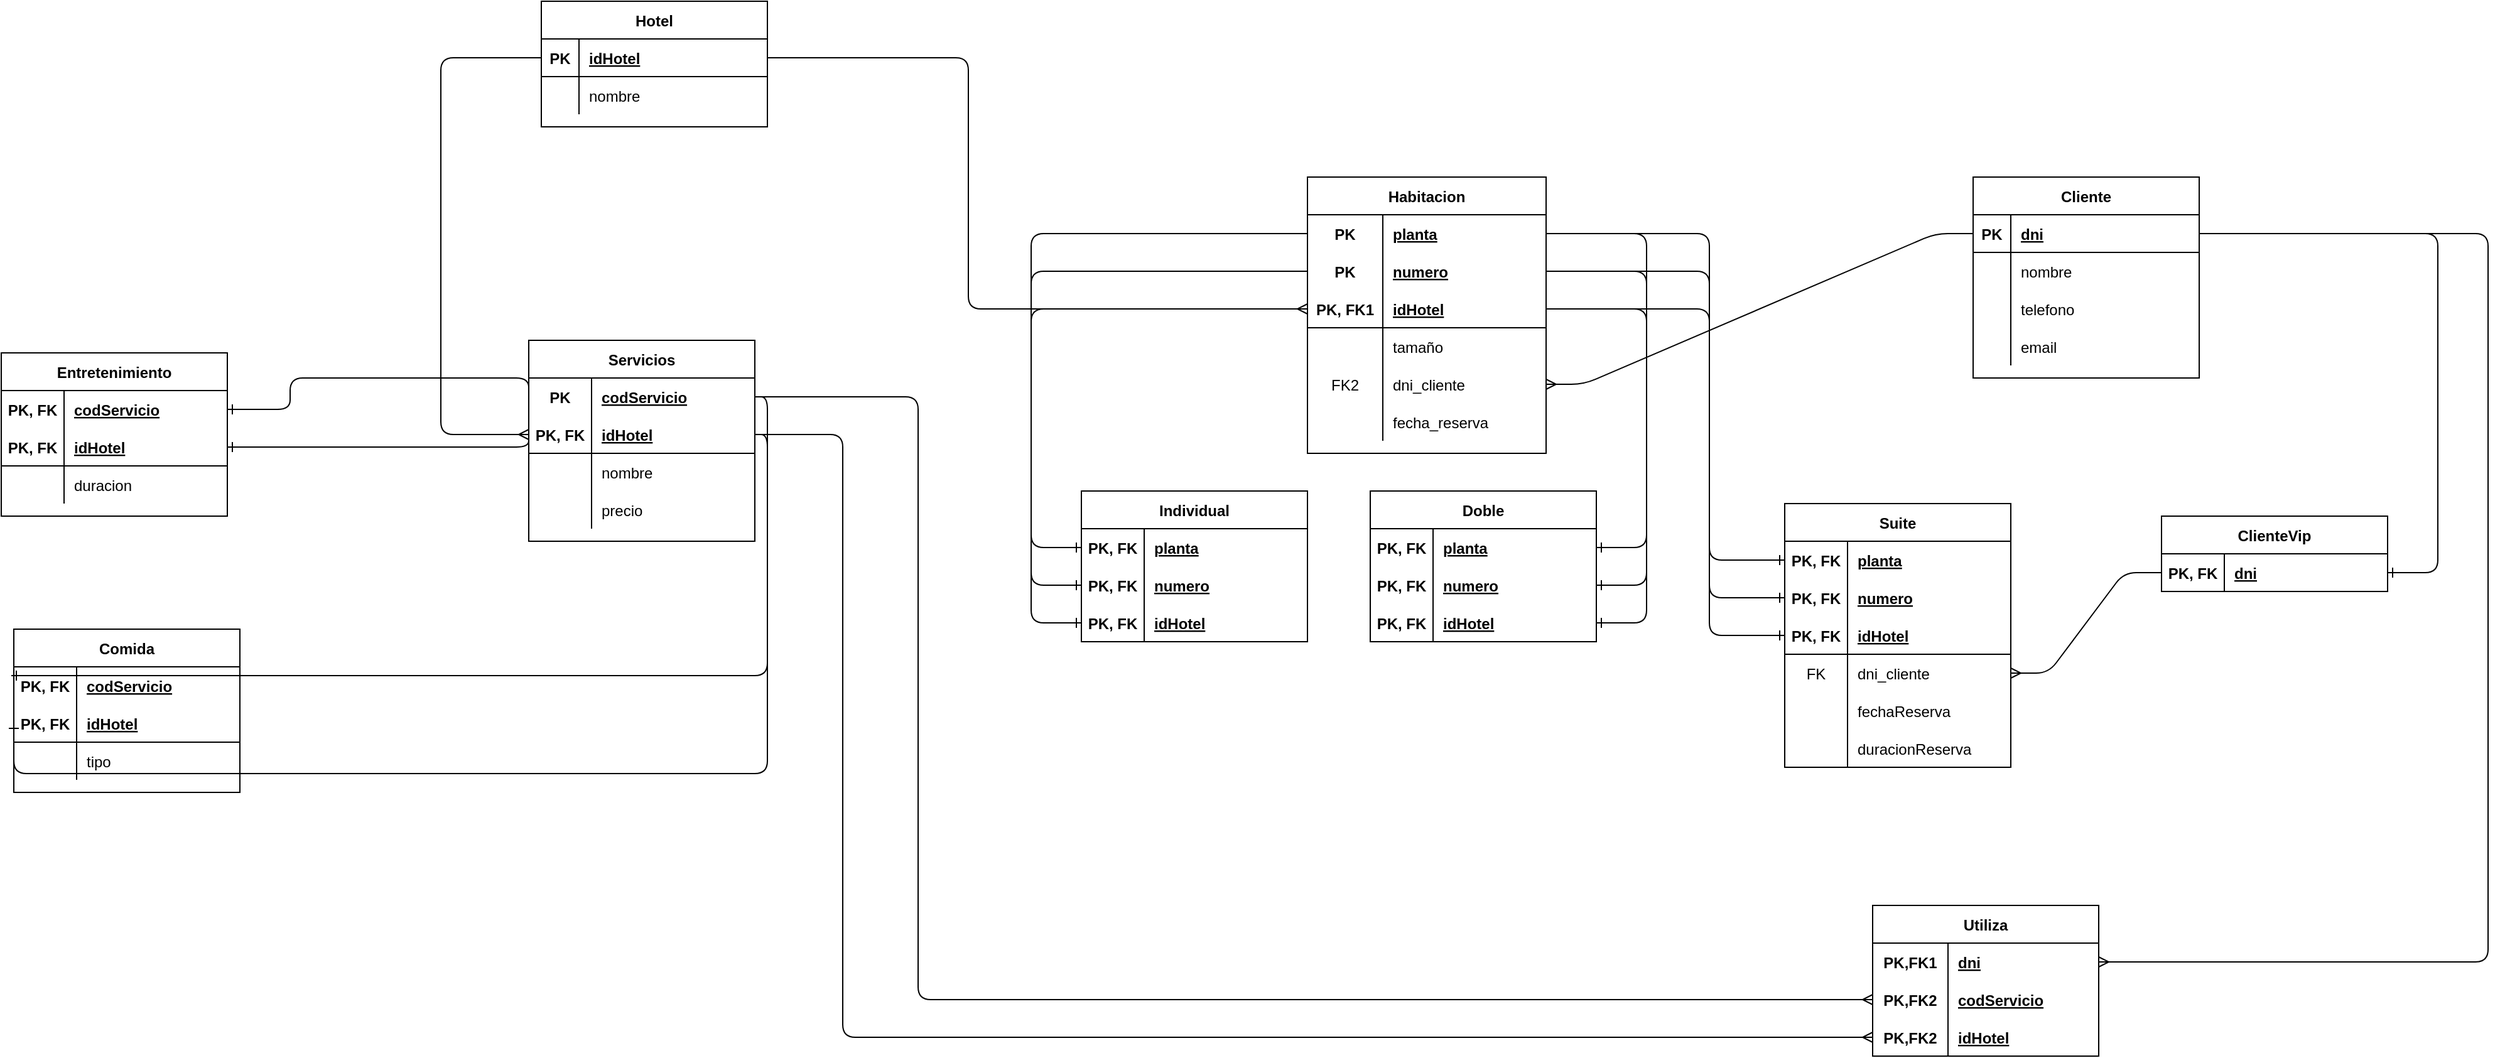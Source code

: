 <mxfile version="14.4.3" type="device"><diagram id="R2lEEEUBdFMjLlhIrx00" name="Page-1"><mxGraphModel dx="1852" dy="1681" grid="1" gridSize="10" guides="1" tooltips="1" connect="1" arrows="1" fold="1" page="1" pageScale="1" pageWidth="850" pageHeight="1100" math="0" shadow="0" extFonts="Permanent Marker^https://fonts.googleapis.com/css?family=Permanent+Marker"><root><mxCell id="0"/><mxCell id="1" parent="0"/><mxCell id="7DWVVRhwE4nhZ3zbgCTJ-1" value="Cliente" style="shape=table;startSize=30;container=1;collapsible=1;childLayout=tableLayout;fixedRows=1;rowLines=0;fontStyle=1;align=center;resizeLast=1;" vertex="1" parent="1"><mxGeometry x="810" y="100" width="180" height="160" as="geometry"/></mxCell><mxCell id="7DWVVRhwE4nhZ3zbgCTJ-2" value="" style="shape=partialRectangle;collapsible=0;dropTarget=0;pointerEvents=0;fillColor=none;top=0;left=0;bottom=1;right=0;points=[[0,0.5],[1,0.5]];portConstraint=eastwest;" vertex="1" parent="7DWVVRhwE4nhZ3zbgCTJ-1"><mxGeometry y="30" width="180" height="30" as="geometry"/></mxCell><mxCell id="7DWVVRhwE4nhZ3zbgCTJ-3" value="PK" style="shape=partialRectangle;connectable=0;fillColor=none;top=0;left=0;bottom=0;right=0;fontStyle=1;overflow=hidden;" vertex="1" parent="7DWVVRhwE4nhZ3zbgCTJ-2"><mxGeometry width="30" height="30" as="geometry"/></mxCell><mxCell id="7DWVVRhwE4nhZ3zbgCTJ-4" value="dni" style="shape=partialRectangle;connectable=0;fillColor=none;top=0;left=0;bottom=0;right=0;align=left;spacingLeft=6;fontStyle=5;overflow=hidden;" vertex="1" parent="7DWVVRhwE4nhZ3zbgCTJ-2"><mxGeometry x="30" width="150" height="30" as="geometry"/></mxCell><mxCell id="7DWVVRhwE4nhZ3zbgCTJ-5" value="" style="shape=partialRectangle;collapsible=0;dropTarget=0;pointerEvents=0;fillColor=none;top=0;left=0;bottom=0;right=0;points=[[0,0.5],[1,0.5]];portConstraint=eastwest;" vertex="1" parent="7DWVVRhwE4nhZ3zbgCTJ-1"><mxGeometry y="60" width="180" height="30" as="geometry"/></mxCell><mxCell id="7DWVVRhwE4nhZ3zbgCTJ-6" value="" style="shape=partialRectangle;connectable=0;fillColor=none;top=0;left=0;bottom=0;right=0;editable=1;overflow=hidden;" vertex="1" parent="7DWVVRhwE4nhZ3zbgCTJ-5"><mxGeometry width="30" height="30" as="geometry"/></mxCell><mxCell id="7DWVVRhwE4nhZ3zbgCTJ-7" value="nombre" style="shape=partialRectangle;connectable=0;fillColor=none;top=0;left=0;bottom=0;right=0;align=left;spacingLeft=6;overflow=hidden;" vertex="1" parent="7DWVVRhwE4nhZ3zbgCTJ-5"><mxGeometry x="30" width="150" height="30" as="geometry"/></mxCell><mxCell id="7DWVVRhwE4nhZ3zbgCTJ-8" value="" style="shape=partialRectangle;collapsible=0;dropTarget=0;pointerEvents=0;fillColor=none;top=0;left=0;bottom=0;right=0;points=[[0,0.5],[1,0.5]];portConstraint=eastwest;" vertex="1" parent="7DWVVRhwE4nhZ3zbgCTJ-1"><mxGeometry y="90" width="180" height="30" as="geometry"/></mxCell><mxCell id="7DWVVRhwE4nhZ3zbgCTJ-9" value="" style="shape=partialRectangle;connectable=0;fillColor=none;top=0;left=0;bottom=0;right=0;editable=1;overflow=hidden;" vertex="1" parent="7DWVVRhwE4nhZ3zbgCTJ-8"><mxGeometry width="30" height="30" as="geometry"/></mxCell><mxCell id="7DWVVRhwE4nhZ3zbgCTJ-10" value="telefono" style="shape=partialRectangle;connectable=0;fillColor=none;top=0;left=0;bottom=0;right=0;align=left;spacingLeft=6;overflow=hidden;" vertex="1" parent="7DWVVRhwE4nhZ3zbgCTJ-8"><mxGeometry x="30" width="150" height="30" as="geometry"/></mxCell><mxCell id="7DWVVRhwE4nhZ3zbgCTJ-11" value="" style="shape=partialRectangle;collapsible=0;dropTarget=0;pointerEvents=0;fillColor=none;top=0;left=0;bottom=0;right=0;points=[[0,0.5],[1,0.5]];portConstraint=eastwest;" vertex="1" parent="7DWVVRhwE4nhZ3zbgCTJ-1"><mxGeometry y="120" width="180" height="30" as="geometry"/></mxCell><mxCell id="7DWVVRhwE4nhZ3zbgCTJ-12" value="" style="shape=partialRectangle;connectable=0;fillColor=none;top=0;left=0;bottom=0;right=0;editable=1;overflow=hidden;" vertex="1" parent="7DWVVRhwE4nhZ3zbgCTJ-11"><mxGeometry width="30" height="30" as="geometry"/></mxCell><mxCell id="7DWVVRhwE4nhZ3zbgCTJ-13" value="email" style="shape=partialRectangle;connectable=0;fillColor=none;top=0;left=0;bottom=0;right=0;align=left;spacingLeft=6;overflow=hidden;" vertex="1" parent="7DWVVRhwE4nhZ3zbgCTJ-11"><mxGeometry x="30" width="150" height="30" as="geometry"/></mxCell><mxCell id="7DWVVRhwE4nhZ3zbgCTJ-14" value="Habitacion" style="shape=table;startSize=30;container=1;collapsible=1;childLayout=tableLayout;fixedRows=1;rowLines=0;fontStyle=1;align=center;resizeLast=1;" vertex="1" parent="1"><mxGeometry x="280" y="100" width="190" height="220" as="geometry"/></mxCell><mxCell id="7DWVVRhwE4nhZ3zbgCTJ-15" value="" style="shape=partialRectangle;collapsible=0;dropTarget=0;pointerEvents=0;fillColor=none;top=0;left=0;bottom=1;right=0;points=[[0,0.5],[1,0.5]];portConstraint=eastwest;strokeColor=none;" vertex="1" parent="7DWVVRhwE4nhZ3zbgCTJ-14"><mxGeometry y="30" width="190" height="30" as="geometry"/></mxCell><mxCell id="7DWVVRhwE4nhZ3zbgCTJ-16" value="PK" style="shape=partialRectangle;connectable=0;fillColor=none;top=0;left=0;bottom=0;right=0;fontStyle=1;overflow=hidden;" vertex="1" parent="7DWVVRhwE4nhZ3zbgCTJ-15"><mxGeometry width="60" height="30" as="geometry"/></mxCell><mxCell id="7DWVVRhwE4nhZ3zbgCTJ-17" value="planta" style="shape=partialRectangle;connectable=0;fillColor=none;top=0;left=0;bottom=0;right=0;align=left;spacingLeft=6;fontStyle=5;overflow=hidden;" vertex="1" parent="7DWVVRhwE4nhZ3zbgCTJ-15"><mxGeometry x="60" width="130" height="30" as="geometry"/></mxCell><mxCell id="7DWVVRhwE4nhZ3zbgCTJ-27" value="" style="shape=partialRectangle;collapsible=0;dropTarget=0;pointerEvents=0;fillColor=none;top=0;left=0;bottom=1;right=0;points=[[0,0.5],[1,0.5]];portConstraint=eastwest;strokeColor=none;" vertex="1" parent="7DWVVRhwE4nhZ3zbgCTJ-14"><mxGeometry y="60" width="190" height="30" as="geometry"/></mxCell><mxCell id="7DWVVRhwE4nhZ3zbgCTJ-28" value="PK" style="shape=partialRectangle;connectable=0;fillColor=none;top=0;left=0;bottom=0;right=0;fontStyle=1;overflow=hidden;" vertex="1" parent="7DWVVRhwE4nhZ3zbgCTJ-27"><mxGeometry width="60" height="30" as="geometry"/></mxCell><mxCell id="7DWVVRhwE4nhZ3zbgCTJ-29" value="numero" style="shape=partialRectangle;connectable=0;fillColor=none;top=0;left=0;bottom=0;right=0;align=left;spacingLeft=6;fontStyle=5;overflow=hidden;" vertex="1" parent="7DWVVRhwE4nhZ3zbgCTJ-27"><mxGeometry x="60" width="130" height="30" as="geometry"/></mxCell><mxCell id="7DWVVRhwE4nhZ3zbgCTJ-34" value="" style="shape=partialRectangle;collapsible=0;dropTarget=0;pointerEvents=0;fillColor=none;top=0;left=0;bottom=1;right=0;points=[[0,0.5],[1,0.5]];portConstraint=eastwest;" vertex="1" parent="7DWVVRhwE4nhZ3zbgCTJ-14"><mxGeometry y="90" width="190" height="30" as="geometry"/></mxCell><mxCell id="7DWVVRhwE4nhZ3zbgCTJ-35" value="PK, FK1" style="shape=partialRectangle;connectable=0;fillColor=none;top=0;left=0;bottom=0;right=0;fontStyle=1;overflow=hidden;" vertex="1" parent="7DWVVRhwE4nhZ3zbgCTJ-34"><mxGeometry width="60" height="30" as="geometry"/></mxCell><mxCell id="7DWVVRhwE4nhZ3zbgCTJ-36" value="idHotel" style="shape=partialRectangle;connectable=0;fillColor=none;top=0;left=0;bottom=0;right=0;align=left;spacingLeft=6;fontStyle=5;overflow=hidden;" vertex="1" parent="7DWVVRhwE4nhZ3zbgCTJ-34"><mxGeometry x="60" width="130" height="30" as="geometry"/></mxCell><mxCell id="7DWVVRhwE4nhZ3zbgCTJ-18" value="" style="shape=partialRectangle;collapsible=0;dropTarget=0;pointerEvents=0;fillColor=none;top=0;left=0;bottom=0;right=0;points=[[0,0.5],[1,0.5]];portConstraint=eastwest;" vertex="1" parent="7DWVVRhwE4nhZ3zbgCTJ-14"><mxGeometry y="120" width="190" height="30" as="geometry"/></mxCell><mxCell id="7DWVVRhwE4nhZ3zbgCTJ-19" value="" style="shape=partialRectangle;connectable=0;fillColor=none;top=0;left=0;bottom=0;right=0;editable=1;overflow=hidden;" vertex="1" parent="7DWVVRhwE4nhZ3zbgCTJ-18"><mxGeometry width="60" height="30" as="geometry"/></mxCell><mxCell id="7DWVVRhwE4nhZ3zbgCTJ-20" value="tamaño" style="shape=partialRectangle;connectable=0;fillColor=none;top=0;left=0;bottom=0;right=0;align=left;spacingLeft=6;overflow=hidden;" vertex="1" parent="7DWVVRhwE4nhZ3zbgCTJ-18"><mxGeometry x="60" width="130" height="30" as="geometry"/></mxCell><mxCell id="7DWVVRhwE4nhZ3zbgCTJ-21" value="" style="shape=partialRectangle;collapsible=0;dropTarget=0;pointerEvents=0;fillColor=none;top=0;left=0;bottom=0;right=0;points=[[0,0.5],[1,0.5]];portConstraint=eastwest;" vertex="1" parent="7DWVVRhwE4nhZ3zbgCTJ-14"><mxGeometry y="150" width="190" height="30" as="geometry"/></mxCell><mxCell id="7DWVVRhwE4nhZ3zbgCTJ-22" value="FK2" style="shape=partialRectangle;connectable=0;fillColor=none;top=0;left=0;bottom=0;right=0;editable=1;overflow=hidden;" vertex="1" parent="7DWVVRhwE4nhZ3zbgCTJ-21"><mxGeometry width="60" height="30" as="geometry"/></mxCell><mxCell id="7DWVVRhwE4nhZ3zbgCTJ-23" value="dni_cliente" style="shape=partialRectangle;connectable=0;fillColor=none;top=0;left=0;bottom=0;right=0;align=left;spacingLeft=6;overflow=hidden;" vertex="1" parent="7DWVVRhwE4nhZ3zbgCTJ-21"><mxGeometry x="60" width="130" height="30" as="geometry"/></mxCell><mxCell id="7DWVVRhwE4nhZ3zbgCTJ-24" value="" style="shape=partialRectangle;collapsible=0;dropTarget=0;pointerEvents=0;fillColor=none;top=0;left=0;bottom=0;right=0;points=[[0,0.5],[1,0.5]];portConstraint=eastwest;" vertex="1" parent="7DWVVRhwE4nhZ3zbgCTJ-14"><mxGeometry y="180" width="190" height="30" as="geometry"/></mxCell><mxCell id="7DWVVRhwE4nhZ3zbgCTJ-25" value="" style="shape=partialRectangle;connectable=0;fillColor=none;top=0;left=0;bottom=0;right=0;editable=1;overflow=hidden;" vertex="1" parent="7DWVVRhwE4nhZ3zbgCTJ-24"><mxGeometry width="60" height="30" as="geometry"/></mxCell><mxCell id="7DWVVRhwE4nhZ3zbgCTJ-26" value="fecha_reserva" style="shape=partialRectangle;connectable=0;fillColor=none;top=0;left=0;bottom=0;right=0;align=left;spacingLeft=6;overflow=hidden;" vertex="1" parent="7DWVVRhwE4nhZ3zbgCTJ-24"><mxGeometry x="60" width="130" height="30" as="geometry"/></mxCell><mxCell id="7DWVVRhwE4nhZ3zbgCTJ-30" value="" style="edgeStyle=entityRelationEdgeStyle;fontSize=12;html=1;endArrow=ERmany;exitX=0;exitY=0.5;exitDx=0;exitDy=0;entryX=1;entryY=0.5;entryDx=0;entryDy=0;" edge="1" parent="1" source="7DWVVRhwE4nhZ3zbgCTJ-2" target="7DWVVRhwE4nhZ3zbgCTJ-21"><mxGeometry width="100" height="100" relative="1" as="geometry"><mxPoint x="400" y="210" as="sourcePoint"/><mxPoint x="500" y="110" as="targetPoint"/></mxGeometry></mxCell><mxCell id="7DWVVRhwE4nhZ3zbgCTJ-37" value="Hotel" style="shape=table;startSize=30;container=1;collapsible=1;childLayout=tableLayout;fixedRows=1;rowLines=0;fontStyle=1;align=center;resizeLast=1;" vertex="1" parent="1"><mxGeometry x="-330" y="-40" width="180" height="100" as="geometry"/></mxCell><mxCell id="7DWVVRhwE4nhZ3zbgCTJ-38" value="" style="shape=partialRectangle;collapsible=0;dropTarget=0;pointerEvents=0;fillColor=none;top=0;left=0;bottom=1;right=0;points=[[0,0.5],[1,0.5]];portConstraint=eastwest;" vertex="1" parent="7DWVVRhwE4nhZ3zbgCTJ-37"><mxGeometry y="30" width="180" height="30" as="geometry"/></mxCell><mxCell id="7DWVVRhwE4nhZ3zbgCTJ-39" value="PK" style="shape=partialRectangle;connectable=0;fillColor=none;top=0;left=0;bottom=0;right=0;fontStyle=1;overflow=hidden;" vertex="1" parent="7DWVVRhwE4nhZ3zbgCTJ-38"><mxGeometry width="30" height="30" as="geometry"/></mxCell><mxCell id="7DWVVRhwE4nhZ3zbgCTJ-40" value="idHotel" style="shape=partialRectangle;connectable=0;fillColor=none;top=0;left=0;bottom=0;right=0;align=left;spacingLeft=6;fontStyle=5;overflow=hidden;" vertex="1" parent="7DWVVRhwE4nhZ3zbgCTJ-38"><mxGeometry x="30" width="150" height="30" as="geometry"/></mxCell><mxCell id="7DWVVRhwE4nhZ3zbgCTJ-41" value="" style="shape=partialRectangle;collapsible=0;dropTarget=0;pointerEvents=0;fillColor=none;top=0;left=0;bottom=0;right=0;points=[[0,0.5],[1,0.5]];portConstraint=eastwest;" vertex="1" parent="7DWVVRhwE4nhZ3zbgCTJ-37"><mxGeometry y="60" width="180" height="30" as="geometry"/></mxCell><mxCell id="7DWVVRhwE4nhZ3zbgCTJ-42" value="" style="shape=partialRectangle;connectable=0;fillColor=none;top=0;left=0;bottom=0;right=0;editable=1;overflow=hidden;" vertex="1" parent="7DWVVRhwE4nhZ3zbgCTJ-41"><mxGeometry width="30" height="30" as="geometry"/></mxCell><mxCell id="7DWVVRhwE4nhZ3zbgCTJ-43" value="nombre" style="shape=partialRectangle;connectable=0;fillColor=none;top=0;left=0;bottom=0;right=0;align=left;spacingLeft=6;overflow=hidden;" vertex="1" parent="7DWVVRhwE4nhZ3zbgCTJ-41"><mxGeometry x="30" width="150" height="30" as="geometry"/></mxCell><mxCell id="7DWVVRhwE4nhZ3zbgCTJ-50" value="" style="edgeStyle=orthogonalEdgeStyle;fontSize=12;html=1;endArrow=ERmany;entryX=0;entryY=0.5;entryDx=0;entryDy=0;" edge="1" parent="1" source="7DWVVRhwE4nhZ3zbgCTJ-38" target="7DWVVRhwE4nhZ3zbgCTJ-34"><mxGeometry width="100" height="100" relative="1" as="geometry"><mxPoint x="300" y="310" as="sourcePoint"/><mxPoint x="400" y="210" as="targetPoint"/><Array as="points"><mxPoint x="10" y="5"/><mxPoint x="10" y="205"/></Array></mxGeometry></mxCell><mxCell id="7DWVVRhwE4nhZ3zbgCTJ-51" value="Individual" style="shape=table;startSize=30;container=1;collapsible=1;childLayout=tableLayout;fixedRows=1;rowLines=0;fontStyle=1;align=center;resizeLast=1;" vertex="1" parent="1"><mxGeometry x="100" y="350" width="180" height="120" as="geometry"/></mxCell><mxCell id="7DWVVRhwE4nhZ3zbgCTJ-52" value="" style="shape=partialRectangle;collapsible=0;dropTarget=0;pointerEvents=0;fillColor=none;top=0;left=0;bottom=1;right=0;points=[[0,0.5],[1,0.5]];portConstraint=eastwest;strokeColor=none;" vertex="1" parent="7DWVVRhwE4nhZ3zbgCTJ-51"><mxGeometry y="30" width="180" height="30" as="geometry"/></mxCell><mxCell id="7DWVVRhwE4nhZ3zbgCTJ-53" value="PK, FK" style="shape=partialRectangle;connectable=0;fillColor=none;top=0;left=0;bottom=0;right=0;fontStyle=1;overflow=hidden;" vertex="1" parent="7DWVVRhwE4nhZ3zbgCTJ-52"><mxGeometry width="50" height="30" as="geometry"/></mxCell><mxCell id="7DWVVRhwE4nhZ3zbgCTJ-54" value="planta" style="shape=partialRectangle;connectable=0;fillColor=none;top=0;left=0;bottom=0;right=0;align=left;spacingLeft=6;fontStyle=5;overflow=hidden;" vertex="1" parent="7DWVVRhwE4nhZ3zbgCTJ-52"><mxGeometry x="50" width="130" height="30" as="geometry"/></mxCell><mxCell id="7DWVVRhwE4nhZ3zbgCTJ-64" value="" style="shape=partialRectangle;collapsible=0;dropTarget=0;pointerEvents=0;fillColor=none;top=0;left=0;bottom=1;right=0;points=[[0,0.5],[1,0.5]];portConstraint=eastwest;strokeColor=none;" vertex="1" parent="7DWVVRhwE4nhZ3zbgCTJ-51"><mxGeometry y="60" width="180" height="30" as="geometry"/></mxCell><mxCell id="7DWVVRhwE4nhZ3zbgCTJ-65" value="PK, FK" style="shape=partialRectangle;connectable=0;fillColor=none;top=0;left=0;bottom=0;right=0;fontStyle=1;overflow=hidden;" vertex="1" parent="7DWVVRhwE4nhZ3zbgCTJ-64"><mxGeometry width="50" height="30" as="geometry"/></mxCell><mxCell id="7DWVVRhwE4nhZ3zbgCTJ-66" value="numero" style="shape=partialRectangle;connectable=0;fillColor=none;top=0;left=0;bottom=0;right=0;align=left;spacingLeft=6;fontStyle=5;overflow=hidden;" vertex="1" parent="7DWVVRhwE4nhZ3zbgCTJ-64"><mxGeometry x="50" width="130" height="30" as="geometry"/></mxCell><mxCell id="7DWVVRhwE4nhZ3zbgCTJ-67" value="" style="shape=partialRectangle;collapsible=0;dropTarget=0;pointerEvents=0;fillColor=none;top=0;left=0;bottom=1;right=0;points=[[0,0.5],[1,0.5]];portConstraint=eastwest;strokeColor=none;" vertex="1" parent="7DWVVRhwE4nhZ3zbgCTJ-51"><mxGeometry y="90" width="180" height="30" as="geometry"/></mxCell><mxCell id="7DWVVRhwE4nhZ3zbgCTJ-68" value="PK, FK" style="shape=partialRectangle;connectable=0;fillColor=none;top=0;left=0;bottom=0;right=0;fontStyle=1;overflow=hidden;" vertex="1" parent="7DWVVRhwE4nhZ3zbgCTJ-67"><mxGeometry width="50" height="30" as="geometry"/></mxCell><mxCell id="7DWVVRhwE4nhZ3zbgCTJ-69" value="idHotel" style="shape=partialRectangle;connectable=0;fillColor=none;top=0;left=0;bottom=0;right=0;align=left;spacingLeft=6;fontStyle=5;overflow=hidden;" vertex="1" parent="7DWVVRhwE4nhZ3zbgCTJ-67"><mxGeometry x="50" width="130" height="30" as="geometry"/></mxCell><mxCell id="7DWVVRhwE4nhZ3zbgCTJ-70" value="Doble" style="shape=table;startSize=30;container=1;collapsible=1;childLayout=tableLayout;fixedRows=1;rowLines=0;fontStyle=1;align=center;resizeLast=1;" vertex="1" parent="1"><mxGeometry x="330" y="350" width="180" height="120" as="geometry"/></mxCell><mxCell id="7DWVVRhwE4nhZ3zbgCTJ-71" value="" style="shape=partialRectangle;collapsible=0;dropTarget=0;pointerEvents=0;fillColor=none;top=0;left=0;bottom=1;right=0;points=[[0,0.5],[1,0.5]];portConstraint=eastwest;strokeColor=none;" vertex="1" parent="7DWVVRhwE4nhZ3zbgCTJ-70"><mxGeometry y="30" width="180" height="30" as="geometry"/></mxCell><mxCell id="7DWVVRhwE4nhZ3zbgCTJ-72" value="PK, FK" style="shape=partialRectangle;connectable=0;fillColor=none;top=0;left=0;bottom=0;right=0;fontStyle=1;overflow=hidden;" vertex="1" parent="7DWVVRhwE4nhZ3zbgCTJ-71"><mxGeometry width="50" height="30" as="geometry"/></mxCell><mxCell id="7DWVVRhwE4nhZ3zbgCTJ-73" value="planta" style="shape=partialRectangle;connectable=0;fillColor=none;top=0;left=0;bottom=0;right=0;align=left;spacingLeft=6;fontStyle=5;overflow=hidden;" vertex="1" parent="7DWVVRhwE4nhZ3zbgCTJ-71"><mxGeometry x="50" width="130" height="30" as="geometry"/></mxCell><mxCell id="7DWVVRhwE4nhZ3zbgCTJ-74" value="" style="shape=partialRectangle;collapsible=0;dropTarget=0;pointerEvents=0;fillColor=none;top=0;left=0;bottom=1;right=0;points=[[0,0.5],[1,0.5]];portConstraint=eastwest;strokeColor=none;" vertex="1" parent="7DWVVRhwE4nhZ3zbgCTJ-70"><mxGeometry y="60" width="180" height="30" as="geometry"/></mxCell><mxCell id="7DWVVRhwE4nhZ3zbgCTJ-75" value="PK, FK" style="shape=partialRectangle;connectable=0;fillColor=none;top=0;left=0;bottom=0;right=0;fontStyle=1;overflow=hidden;" vertex="1" parent="7DWVVRhwE4nhZ3zbgCTJ-74"><mxGeometry width="50" height="30" as="geometry"/></mxCell><mxCell id="7DWVVRhwE4nhZ3zbgCTJ-76" value="numero" style="shape=partialRectangle;connectable=0;fillColor=none;top=0;left=0;bottom=0;right=0;align=left;spacingLeft=6;fontStyle=5;overflow=hidden;" vertex="1" parent="7DWVVRhwE4nhZ3zbgCTJ-74"><mxGeometry x="50" width="130" height="30" as="geometry"/></mxCell><mxCell id="7DWVVRhwE4nhZ3zbgCTJ-77" value="" style="shape=partialRectangle;collapsible=0;dropTarget=0;pointerEvents=0;fillColor=none;top=0;left=0;bottom=1;right=0;points=[[0,0.5],[1,0.5]];portConstraint=eastwest;strokeColor=none;" vertex="1" parent="7DWVVRhwE4nhZ3zbgCTJ-70"><mxGeometry y="90" width="180" height="30" as="geometry"/></mxCell><mxCell id="7DWVVRhwE4nhZ3zbgCTJ-78" value="PK, FK" style="shape=partialRectangle;connectable=0;fillColor=none;top=0;left=0;bottom=0;right=0;fontStyle=1;overflow=hidden;" vertex="1" parent="7DWVVRhwE4nhZ3zbgCTJ-77"><mxGeometry width="50" height="30" as="geometry"/></mxCell><mxCell id="7DWVVRhwE4nhZ3zbgCTJ-79" value="idHotel" style="shape=partialRectangle;connectable=0;fillColor=none;top=0;left=0;bottom=0;right=0;align=left;spacingLeft=6;fontStyle=5;overflow=hidden;" vertex="1" parent="7DWVVRhwE4nhZ3zbgCTJ-77"><mxGeometry x="50" width="130" height="30" as="geometry"/></mxCell><mxCell id="7DWVVRhwE4nhZ3zbgCTJ-80" value="Suite" style="shape=table;startSize=30;container=1;collapsible=1;childLayout=tableLayout;fixedRows=1;rowLines=0;fontStyle=1;align=center;resizeLast=1;" vertex="1" parent="1"><mxGeometry x="660" y="360" width="180" height="210" as="geometry"/></mxCell><mxCell id="7DWVVRhwE4nhZ3zbgCTJ-81" value="" style="shape=partialRectangle;collapsible=0;dropTarget=0;pointerEvents=0;fillColor=none;top=0;left=0;bottom=1;right=0;points=[[0,0.5],[1,0.5]];portConstraint=eastwest;strokeColor=none;" vertex="1" parent="7DWVVRhwE4nhZ3zbgCTJ-80"><mxGeometry y="30" width="180" height="30" as="geometry"/></mxCell><mxCell id="7DWVVRhwE4nhZ3zbgCTJ-82" value="PK, FK" style="shape=partialRectangle;connectable=0;fillColor=none;top=0;left=0;bottom=0;right=0;fontStyle=1;overflow=hidden;" vertex="1" parent="7DWVVRhwE4nhZ3zbgCTJ-81"><mxGeometry width="50" height="30" as="geometry"/></mxCell><mxCell id="7DWVVRhwE4nhZ3zbgCTJ-83" value="planta" style="shape=partialRectangle;connectable=0;fillColor=none;top=0;left=0;bottom=0;right=0;align=left;spacingLeft=6;fontStyle=5;overflow=hidden;" vertex="1" parent="7DWVVRhwE4nhZ3zbgCTJ-81"><mxGeometry x="50" width="130" height="30" as="geometry"/></mxCell><mxCell id="7DWVVRhwE4nhZ3zbgCTJ-84" value="" style="shape=partialRectangle;collapsible=0;dropTarget=0;pointerEvents=0;fillColor=none;top=0;left=0;bottom=1;right=0;points=[[0,0.5],[1,0.5]];portConstraint=eastwest;strokeColor=none;" vertex="1" parent="7DWVVRhwE4nhZ3zbgCTJ-80"><mxGeometry y="60" width="180" height="30" as="geometry"/></mxCell><mxCell id="7DWVVRhwE4nhZ3zbgCTJ-85" value="PK, FK" style="shape=partialRectangle;connectable=0;fillColor=none;top=0;left=0;bottom=0;right=0;fontStyle=1;overflow=hidden;" vertex="1" parent="7DWVVRhwE4nhZ3zbgCTJ-84"><mxGeometry width="50" height="30" as="geometry"/></mxCell><mxCell id="7DWVVRhwE4nhZ3zbgCTJ-86" value="numero" style="shape=partialRectangle;connectable=0;fillColor=none;top=0;left=0;bottom=0;right=0;align=left;spacingLeft=6;fontStyle=5;overflow=hidden;" vertex="1" parent="7DWVVRhwE4nhZ3zbgCTJ-84"><mxGeometry x="50" width="130" height="30" as="geometry"/></mxCell><mxCell id="7DWVVRhwE4nhZ3zbgCTJ-87" value="" style="shape=partialRectangle;collapsible=0;dropTarget=0;pointerEvents=0;fillColor=none;top=0;left=0;bottom=1;right=0;points=[[0,0.5],[1,0.5]];portConstraint=eastwest;" vertex="1" parent="7DWVVRhwE4nhZ3zbgCTJ-80"><mxGeometry y="90" width="180" height="30" as="geometry"/></mxCell><mxCell id="7DWVVRhwE4nhZ3zbgCTJ-88" value="PK, FK" style="shape=partialRectangle;connectable=0;fillColor=none;top=0;left=0;bottom=0;right=0;fontStyle=1;overflow=hidden;" vertex="1" parent="7DWVVRhwE4nhZ3zbgCTJ-87"><mxGeometry width="50" height="30" as="geometry"/></mxCell><mxCell id="7DWVVRhwE4nhZ3zbgCTJ-89" value="idHotel" style="shape=partialRectangle;connectable=0;fillColor=none;top=0;left=0;bottom=0;right=0;align=left;spacingLeft=6;fontStyle=5;overflow=hidden;" vertex="1" parent="7DWVVRhwE4nhZ3zbgCTJ-87"><mxGeometry x="50" width="130" height="30" as="geometry"/></mxCell><mxCell id="7DWVVRhwE4nhZ3zbgCTJ-103" value="" style="shape=partialRectangle;collapsible=0;dropTarget=0;pointerEvents=0;fillColor=none;top=0;left=0;bottom=1;right=0;points=[[0,0.5],[1,0.5]];portConstraint=eastwest;strokeColor=none;" vertex="1" parent="7DWVVRhwE4nhZ3zbgCTJ-80"><mxGeometry y="120" width="180" height="30" as="geometry"/></mxCell><mxCell id="7DWVVRhwE4nhZ3zbgCTJ-104" value="FK" style="shape=partialRectangle;connectable=0;fillColor=none;top=0;left=0;bottom=0;right=0;fontStyle=0;overflow=hidden;" vertex="1" parent="7DWVVRhwE4nhZ3zbgCTJ-103"><mxGeometry width="50" height="30" as="geometry"/></mxCell><mxCell id="7DWVVRhwE4nhZ3zbgCTJ-105" value="dni_cliente" style="shape=partialRectangle;connectable=0;fillColor=none;top=0;left=0;bottom=0;right=0;align=left;spacingLeft=6;fontStyle=0;overflow=hidden;" vertex="1" parent="7DWVVRhwE4nhZ3zbgCTJ-103"><mxGeometry x="50" width="130" height="30" as="geometry"/></mxCell><mxCell id="7DWVVRhwE4nhZ3zbgCTJ-106" value="" style="shape=partialRectangle;collapsible=0;dropTarget=0;pointerEvents=0;fillColor=none;top=0;left=0;bottom=1;right=0;points=[[0,0.5],[1,0.5]];portConstraint=eastwest;strokeColor=none;" vertex="1" parent="7DWVVRhwE4nhZ3zbgCTJ-80"><mxGeometry y="150" width="180" height="30" as="geometry"/></mxCell><mxCell id="7DWVVRhwE4nhZ3zbgCTJ-107" value="" style="shape=partialRectangle;connectable=0;fillColor=none;top=0;left=0;bottom=0;right=0;fontStyle=0;overflow=hidden;" vertex="1" parent="7DWVVRhwE4nhZ3zbgCTJ-106"><mxGeometry width="50" height="30" as="geometry"/></mxCell><mxCell id="7DWVVRhwE4nhZ3zbgCTJ-108" value="fechaReserva" style="shape=partialRectangle;connectable=0;fillColor=none;top=0;left=0;bottom=0;right=0;align=left;spacingLeft=6;fontStyle=0;overflow=hidden;" vertex="1" parent="7DWVVRhwE4nhZ3zbgCTJ-106"><mxGeometry x="50" width="130" height="30" as="geometry"/></mxCell><mxCell id="7DWVVRhwE4nhZ3zbgCTJ-109" value="" style="shape=partialRectangle;collapsible=0;dropTarget=0;pointerEvents=0;fillColor=none;top=0;left=0;bottom=1;right=0;points=[[0,0.5],[1,0.5]];portConstraint=eastwest;strokeColor=none;" vertex="1" parent="7DWVVRhwE4nhZ3zbgCTJ-80"><mxGeometry y="180" width="180" height="30" as="geometry"/></mxCell><mxCell id="7DWVVRhwE4nhZ3zbgCTJ-110" value="" style="shape=partialRectangle;connectable=0;fillColor=none;top=0;left=0;bottom=0;right=0;fontStyle=0;overflow=hidden;" vertex="1" parent="7DWVVRhwE4nhZ3zbgCTJ-109"><mxGeometry width="50" height="30" as="geometry"/></mxCell><mxCell id="7DWVVRhwE4nhZ3zbgCTJ-111" value="duracionReserva" style="shape=partialRectangle;connectable=0;fillColor=none;top=0;left=0;bottom=0;right=0;align=left;spacingLeft=6;fontStyle=0;overflow=hidden;" vertex="1" parent="7DWVVRhwE4nhZ3zbgCTJ-109"><mxGeometry x="50" width="130" height="30" as="geometry"/></mxCell><mxCell id="7DWVVRhwE4nhZ3zbgCTJ-90" value="ClienteVip" style="shape=table;startSize=30;container=1;collapsible=1;childLayout=tableLayout;fixedRows=1;rowLines=0;fontStyle=1;align=center;resizeLast=1;" vertex="1" parent="1"><mxGeometry x="960" y="370" width="180" height="60" as="geometry"/></mxCell><mxCell id="7DWVVRhwE4nhZ3zbgCTJ-91" value="" style="shape=partialRectangle;collapsible=0;dropTarget=0;pointerEvents=0;fillColor=none;top=0;left=0;bottom=1;right=0;points=[[0,0.5],[1,0.5]];portConstraint=eastwest;" vertex="1" parent="7DWVVRhwE4nhZ3zbgCTJ-90"><mxGeometry y="30" width="180" height="30" as="geometry"/></mxCell><mxCell id="7DWVVRhwE4nhZ3zbgCTJ-92" value="PK, FK" style="shape=partialRectangle;connectable=0;fillColor=none;top=0;left=0;bottom=0;right=0;fontStyle=1;overflow=hidden;" vertex="1" parent="7DWVVRhwE4nhZ3zbgCTJ-91"><mxGeometry width="50" height="30" as="geometry"/></mxCell><mxCell id="7DWVVRhwE4nhZ3zbgCTJ-93" value="dni" style="shape=partialRectangle;connectable=0;fillColor=none;top=0;left=0;bottom=0;right=0;align=left;spacingLeft=6;fontStyle=5;overflow=hidden;" vertex="1" parent="7DWVVRhwE4nhZ3zbgCTJ-91"><mxGeometry x="50" width="130" height="30" as="geometry"/></mxCell><mxCell id="7DWVVRhwE4nhZ3zbgCTJ-112" value="" style="edgeStyle=orthogonalEdgeStyle;fontSize=12;html=1;endArrow=ERone;endFill=1;exitX=1;exitY=0.5;exitDx=0;exitDy=0;entryX=1;entryY=0.5;entryDx=0;entryDy=0;" edge="1" parent="1" source="7DWVVRhwE4nhZ3zbgCTJ-2" target="7DWVVRhwE4nhZ3zbgCTJ-91"><mxGeometry width="100" height="100" relative="1" as="geometry"><mxPoint x="840" y="410" as="sourcePoint"/><mxPoint x="940" y="310" as="targetPoint"/><Array as="points"><mxPoint x="1180" y="145"/><mxPoint x="1180" y="415"/></Array></mxGeometry></mxCell><mxCell id="7DWVVRhwE4nhZ3zbgCTJ-113" value="" style="edgeStyle=orthogonalEdgeStyle;fontSize=12;html=1;endArrow=ERone;endFill=1;entryX=0;entryY=0.5;entryDx=0;entryDy=0;exitX=0;exitY=0.5;exitDx=0;exitDy=0;" edge="1" parent="1" source="7DWVVRhwE4nhZ3zbgCTJ-15" target="7DWVVRhwE4nhZ3zbgCTJ-52"><mxGeometry width="100" height="100" relative="1" as="geometry"><mxPoint x="200" y="410" as="sourcePoint"/><mxPoint x="300" y="310" as="targetPoint"/><Array as="points"><mxPoint x="60" y="145"/><mxPoint x="60" y="395"/></Array></mxGeometry></mxCell><mxCell id="7DWVVRhwE4nhZ3zbgCTJ-114" value="" style="edgeStyle=orthogonalEdgeStyle;fontSize=12;html=1;endArrow=ERone;endFill=1;entryX=0;entryY=0.5;entryDx=0;entryDy=0;exitX=0;exitY=0.5;exitDx=0;exitDy=0;" edge="1" parent="1" source="7DWVVRhwE4nhZ3zbgCTJ-27" target="7DWVVRhwE4nhZ3zbgCTJ-64"><mxGeometry width="100" height="100" relative="1" as="geometry"><mxPoint x="290" y="155" as="sourcePoint"/><mxPoint x="110" y="405" as="targetPoint"/><Array as="points"><mxPoint x="60" y="175"/><mxPoint x="60" y="425"/></Array></mxGeometry></mxCell><mxCell id="7DWVVRhwE4nhZ3zbgCTJ-115" value="" style="edgeStyle=orthogonalEdgeStyle;fontSize=12;html=1;endArrow=ERone;endFill=1;exitX=0;exitY=0.5;exitDx=0;exitDy=0;entryX=0;entryY=0.5;entryDx=0;entryDy=0;" edge="1" parent="1" source="7DWVVRhwE4nhZ3zbgCTJ-34" target="7DWVVRhwE4nhZ3zbgCTJ-67"><mxGeometry width="100" height="100" relative="1" as="geometry"><mxPoint x="280" y="210" as="sourcePoint"/><mxPoint x="60" y="370" as="targetPoint"/><Array as="points"><mxPoint x="60" y="205"/><mxPoint x="60" y="455"/></Array></mxGeometry></mxCell><mxCell id="7DWVVRhwE4nhZ3zbgCTJ-116" value="" style="edgeStyle=orthogonalEdgeStyle;fontSize=12;html=1;endArrow=ERone;endFill=1;exitX=1;exitY=0.5;exitDx=0;exitDy=0;entryX=1;entryY=0.5;entryDx=0;entryDy=0;" edge="1" parent="1" source="7DWVVRhwE4nhZ3zbgCTJ-15" target="7DWVVRhwE4nhZ3zbgCTJ-71"><mxGeometry width="100" height="100" relative="1" as="geometry"><mxPoint x="410" y="310" as="sourcePoint"/><mxPoint x="510" y="210" as="targetPoint"/><Array as="points"><mxPoint x="550" y="145"/><mxPoint x="550" y="395"/></Array></mxGeometry></mxCell><mxCell id="7DWVVRhwE4nhZ3zbgCTJ-117" value="" style="edgeStyle=orthogonalEdgeStyle;fontSize=12;html=1;endArrow=ERone;endFill=1;exitX=1;exitY=0.5;exitDx=0;exitDy=0;entryX=1;entryY=0.5;entryDx=0;entryDy=0;" edge="1" parent="1" source="7DWVVRhwE4nhZ3zbgCTJ-27" target="7DWVVRhwE4nhZ3zbgCTJ-74"><mxGeometry width="100" height="100" relative="1" as="geometry"><mxPoint x="410" y="310" as="sourcePoint"/><mxPoint x="510" y="210" as="targetPoint"/><Array as="points"><mxPoint x="550" y="175"/><mxPoint x="550" y="425"/></Array></mxGeometry></mxCell><mxCell id="7DWVVRhwE4nhZ3zbgCTJ-118" value="" style="edgeStyle=orthogonalEdgeStyle;fontSize=12;html=1;endArrow=ERone;endFill=1;exitX=1;exitY=0.5;exitDx=0;exitDy=0;entryX=1;entryY=0.5;entryDx=0;entryDy=0;" edge="1" parent="1" source="7DWVVRhwE4nhZ3zbgCTJ-34" target="7DWVVRhwE4nhZ3zbgCTJ-77"><mxGeometry width="100" height="100" relative="1" as="geometry"><mxPoint x="480" y="185" as="sourcePoint"/><mxPoint x="520" y="435" as="targetPoint"/><Array as="points"><mxPoint x="550" y="205"/><mxPoint x="550" y="455"/></Array></mxGeometry></mxCell><mxCell id="7DWVVRhwE4nhZ3zbgCTJ-119" value="" style="edgeStyle=orthogonalEdgeStyle;fontSize=12;html=1;endArrow=ERone;endFill=1;exitX=1;exitY=0.5;exitDx=0;exitDy=0;entryX=0;entryY=0.5;entryDx=0;entryDy=0;" edge="1" parent="1" source="7DWVVRhwE4nhZ3zbgCTJ-15" target="7DWVVRhwE4nhZ3zbgCTJ-81"><mxGeometry width="100" height="100" relative="1" as="geometry"><mxPoint x="490" y="195" as="sourcePoint"/><mxPoint x="530" y="445" as="targetPoint"/><Array as="points"><mxPoint x="600" y="145"/><mxPoint x="600" y="405"/></Array></mxGeometry></mxCell><mxCell id="7DWVVRhwE4nhZ3zbgCTJ-120" value="" style="edgeStyle=orthogonalEdgeStyle;fontSize=12;html=1;endArrow=ERone;endFill=1;exitX=1;exitY=0.5;exitDx=0;exitDy=0;entryX=0;entryY=0.5;entryDx=0;entryDy=0;" edge="1" parent="1" source="7DWVVRhwE4nhZ3zbgCTJ-27" target="7DWVVRhwE4nhZ3zbgCTJ-84"><mxGeometry width="100" height="100" relative="1" as="geometry"><mxPoint x="480" y="155" as="sourcePoint"/><mxPoint x="620" y="405" as="targetPoint"/><Array as="points"><mxPoint x="600" y="175"/><mxPoint x="600" y="435"/></Array></mxGeometry></mxCell><mxCell id="7DWVVRhwE4nhZ3zbgCTJ-121" value="" style="edgeStyle=orthogonalEdgeStyle;fontSize=12;html=1;endArrow=ERone;endFill=1;exitX=1;exitY=0.5;exitDx=0;exitDy=0;entryX=0;entryY=0.5;entryDx=0;entryDy=0;" edge="1" parent="1" source="7DWVVRhwE4nhZ3zbgCTJ-34" target="7DWVVRhwE4nhZ3zbgCTJ-87"><mxGeometry width="100" height="100" relative="1" as="geometry"><mxPoint x="490" y="165" as="sourcePoint"/><mxPoint x="630" y="415" as="targetPoint"/><Array as="points"><mxPoint x="600" y="205"/><mxPoint x="600" y="465"/></Array></mxGeometry></mxCell><mxCell id="7DWVVRhwE4nhZ3zbgCTJ-122" value="" style="edgeStyle=entityRelationEdgeStyle;fontSize=12;html=1;endArrow=ERmany;exitX=0;exitY=0.5;exitDx=0;exitDy=0;entryX=1;entryY=0.5;entryDx=0;entryDy=0;" edge="1" parent="1" source="7DWVVRhwE4nhZ3zbgCTJ-91" target="7DWVVRhwE4nhZ3zbgCTJ-103"><mxGeometry width="100" height="100" relative="1" as="geometry"><mxPoint x="720" y="410" as="sourcePoint"/><mxPoint x="820" y="310" as="targetPoint"/></mxGeometry></mxCell><mxCell id="7DWVVRhwE4nhZ3zbgCTJ-123" value="Utiliza" style="shape=table;startSize=30;container=1;collapsible=1;childLayout=tableLayout;fixedRows=1;rowLines=0;fontStyle=1;align=center;resizeLast=1;strokeColor=#000000;" vertex="1" parent="1"><mxGeometry x="730" y="680" width="180" height="120" as="geometry"/></mxCell><mxCell id="7DWVVRhwE4nhZ3zbgCTJ-124" value="" style="shape=partialRectangle;collapsible=0;dropTarget=0;pointerEvents=0;fillColor=none;top=0;left=0;bottom=0;right=0;points=[[0,0.5],[1,0.5]];portConstraint=eastwest;" vertex="1" parent="7DWVVRhwE4nhZ3zbgCTJ-123"><mxGeometry y="30" width="180" height="30" as="geometry"/></mxCell><mxCell id="7DWVVRhwE4nhZ3zbgCTJ-125" value="PK,FK1" style="shape=partialRectangle;connectable=0;fillColor=none;top=0;left=0;bottom=0;right=0;fontStyle=1;overflow=hidden;" vertex="1" parent="7DWVVRhwE4nhZ3zbgCTJ-124"><mxGeometry width="60" height="30" as="geometry"/></mxCell><mxCell id="7DWVVRhwE4nhZ3zbgCTJ-126" value="dni" style="shape=partialRectangle;connectable=0;fillColor=none;top=0;left=0;bottom=0;right=0;align=left;spacingLeft=6;fontStyle=5;overflow=hidden;" vertex="1" parent="7DWVVRhwE4nhZ3zbgCTJ-124"><mxGeometry x="60" width="120" height="30" as="geometry"/></mxCell><mxCell id="7DWVVRhwE4nhZ3zbgCTJ-127" value="" style="shape=partialRectangle;collapsible=0;dropTarget=0;pointerEvents=0;fillColor=none;top=0;left=0;bottom=1;right=0;points=[[0,0.5],[1,0.5]];portConstraint=eastwest;strokeColor=none;" vertex="1" parent="7DWVVRhwE4nhZ3zbgCTJ-123"><mxGeometry y="60" width="180" height="30" as="geometry"/></mxCell><mxCell id="7DWVVRhwE4nhZ3zbgCTJ-128" value="PK,FK2" style="shape=partialRectangle;connectable=0;fillColor=none;top=0;left=0;bottom=0;right=0;fontStyle=1;overflow=hidden;" vertex="1" parent="7DWVVRhwE4nhZ3zbgCTJ-127"><mxGeometry width="60" height="30" as="geometry"/></mxCell><mxCell id="7DWVVRhwE4nhZ3zbgCTJ-129" value="codServicio" style="shape=partialRectangle;connectable=0;fillColor=none;top=0;left=0;bottom=0;right=0;align=left;spacingLeft=6;fontStyle=5;overflow=hidden;" vertex="1" parent="7DWVVRhwE4nhZ3zbgCTJ-127"><mxGeometry x="60" width="120" height="30" as="geometry"/></mxCell><mxCell id="7DWVVRhwE4nhZ3zbgCTJ-136" value="" style="shape=partialRectangle;collapsible=0;dropTarget=0;pointerEvents=0;fillColor=none;top=0;left=0;bottom=1;right=0;points=[[0,0.5],[1,0.5]];portConstraint=eastwest;" vertex="1" parent="7DWVVRhwE4nhZ3zbgCTJ-123"><mxGeometry y="90" width="180" height="30" as="geometry"/></mxCell><mxCell id="7DWVVRhwE4nhZ3zbgCTJ-137" value="PK,FK2" style="shape=partialRectangle;connectable=0;fillColor=none;top=0;left=0;bottom=0;right=0;fontStyle=1;overflow=hidden;" vertex="1" parent="7DWVVRhwE4nhZ3zbgCTJ-136"><mxGeometry width="60" height="30" as="geometry"/></mxCell><mxCell id="7DWVVRhwE4nhZ3zbgCTJ-138" value="idHotel" style="shape=partialRectangle;connectable=0;fillColor=none;top=0;left=0;bottom=0;right=0;align=left;spacingLeft=6;fontStyle=5;overflow=hidden;" vertex="1" parent="7DWVVRhwE4nhZ3zbgCTJ-136"><mxGeometry x="60" width="120" height="30" as="geometry"/></mxCell><mxCell id="7DWVVRhwE4nhZ3zbgCTJ-139" value="Servicios" style="shape=table;startSize=30;container=1;collapsible=1;childLayout=tableLayout;fixedRows=1;rowLines=0;fontStyle=1;align=center;resizeLast=1;strokeColor=#000000;" vertex="1" parent="1"><mxGeometry x="-340" y="230" width="180" height="160" as="geometry"/></mxCell><mxCell id="7DWVVRhwE4nhZ3zbgCTJ-140" value="" style="shape=partialRectangle;collapsible=0;dropTarget=0;pointerEvents=0;fillColor=none;top=0;left=0;bottom=1;right=0;points=[[0,0.5],[1,0.5]];portConstraint=eastwest;strokeColor=none;" vertex="1" parent="7DWVVRhwE4nhZ3zbgCTJ-139"><mxGeometry y="30" width="180" height="30" as="geometry"/></mxCell><mxCell id="7DWVVRhwE4nhZ3zbgCTJ-141" value="PK" style="shape=partialRectangle;connectable=0;fillColor=none;top=0;left=0;bottom=0;right=0;fontStyle=1;overflow=hidden;" vertex="1" parent="7DWVVRhwE4nhZ3zbgCTJ-140"><mxGeometry width="50" height="30" as="geometry"/></mxCell><mxCell id="7DWVVRhwE4nhZ3zbgCTJ-142" value="codServicio" style="shape=partialRectangle;connectable=0;fillColor=none;top=0;left=0;bottom=0;right=0;align=left;spacingLeft=6;fontStyle=5;overflow=hidden;strokeColor=none;" vertex="1" parent="7DWVVRhwE4nhZ3zbgCTJ-140"><mxGeometry x="50" width="130" height="30" as="geometry"/></mxCell><mxCell id="7DWVVRhwE4nhZ3zbgCTJ-152" value="" style="shape=partialRectangle;collapsible=0;dropTarget=0;pointerEvents=0;fillColor=none;top=0;left=0;bottom=1;right=0;points=[[0,0.5],[1,0.5]];portConstraint=eastwest;" vertex="1" parent="7DWVVRhwE4nhZ3zbgCTJ-139"><mxGeometry y="60" width="180" height="30" as="geometry"/></mxCell><mxCell id="7DWVVRhwE4nhZ3zbgCTJ-153" value="PK, FK" style="shape=partialRectangle;connectable=0;fillColor=none;top=0;left=0;bottom=0;right=0;fontStyle=1;overflow=hidden;" vertex="1" parent="7DWVVRhwE4nhZ3zbgCTJ-152"><mxGeometry width="50" height="30" as="geometry"/></mxCell><mxCell id="7DWVVRhwE4nhZ3zbgCTJ-154" value="idHotel" style="shape=partialRectangle;connectable=0;fillColor=none;top=0;left=0;bottom=0;right=0;align=left;spacingLeft=6;fontStyle=5;overflow=hidden;" vertex="1" parent="7DWVVRhwE4nhZ3zbgCTJ-152"><mxGeometry x="50" width="130" height="30" as="geometry"/></mxCell><mxCell id="7DWVVRhwE4nhZ3zbgCTJ-143" value="" style="shape=partialRectangle;collapsible=0;dropTarget=0;pointerEvents=0;fillColor=none;top=0;left=0;bottom=0;right=0;points=[[0,0.5],[1,0.5]];portConstraint=eastwest;" vertex="1" parent="7DWVVRhwE4nhZ3zbgCTJ-139"><mxGeometry y="90" width="180" height="30" as="geometry"/></mxCell><mxCell id="7DWVVRhwE4nhZ3zbgCTJ-144" value="" style="shape=partialRectangle;connectable=0;fillColor=none;top=0;left=0;bottom=0;right=0;editable=1;overflow=hidden;" vertex="1" parent="7DWVVRhwE4nhZ3zbgCTJ-143"><mxGeometry width="50" height="30" as="geometry"/></mxCell><mxCell id="7DWVVRhwE4nhZ3zbgCTJ-145" value="nombre" style="shape=partialRectangle;connectable=0;fillColor=none;top=0;left=0;bottom=0;right=0;align=left;spacingLeft=6;overflow=hidden;" vertex="1" parent="7DWVVRhwE4nhZ3zbgCTJ-143"><mxGeometry x="50" width="130" height="30" as="geometry"/></mxCell><mxCell id="7DWVVRhwE4nhZ3zbgCTJ-146" value="" style="shape=partialRectangle;collapsible=0;dropTarget=0;pointerEvents=0;fillColor=none;top=0;left=0;bottom=0;right=0;points=[[0,0.5],[1,0.5]];portConstraint=eastwest;" vertex="1" parent="7DWVVRhwE4nhZ3zbgCTJ-139"><mxGeometry y="120" width="180" height="30" as="geometry"/></mxCell><mxCell id="7DWVVRhwE4nhZ3zbgCTJ-147" value="" style="shape=partialRectangle;connectable=0;fillColor=none;top=0;left=0;bottom=0;right=0;editable=1;overflow=hidden;" vertex="1" parent="7DWVVRhwE4nhZ3zbgCTJ-146"><mxGeometry width="50" height="30" as="geometry"/></mxCell><mxCell id="7DWVVRhwE4nhZ3zbgCTJ-148" value="precio" style="shape=partialRectangle;connectable=0;fillColor=none;top=0;left=0;bottom=0;right=0;align=left;spacingLeft=6;overflow=hidden;" vertex="1" parent="7DWVVRhwE4nhZ3zbgCTJ-146"><mxGeometry x="50" width="130" height="30" as="geometry"/></mxCell><mxCell id="7DWVVRhwE4nhZ3zbgCTJ-168" value="Entretenimiento" style="shape=table;startSize=30;container=1;collapsible=1;childLayout=tableLayout;fixedRows=1;rowLines=0;fontStyle=1;align=center;resizeLast=1;strokeColor=#000000;" vertex="1" parent="1"><mxGeometry x="-760" y="240" width="180" height="130" as="geometry"/></mxCell><mxCell id="7DWVVRhwE4nhZ3zbgCTJ-169" value="" style="shape=partialRectangle;collapsible=0;dropTarget=0;pointerEvents=0;fillColor=none;top=0;left=0;bottom=1;right=0;points=[[0,0.5],[1,0.5]];portConstraint=eastwest;strokeColor=none;" vertex="1" parent="7DWVVRhwE4nhZ3zbgCTJ-168"><mxGeometry y="30" width="180" height="30" as="geometry"/></mxCell><mxCell id="7DWVVRhwE4nhZ3zbgCTJ-170" value="PK, FK" style="shape=partialRectangle;connectable=0;fillColor=none;top=0;left=0;bottom=0;right=0;fontStyle=1;overflow=hidden;" vertex="1" parent="7DWVVRhwE4nhZ3zbgCTJ-169"><mxGeometry width="50" height="30" as="geometry"/></mxCell><mxCell id="7DWVVRhwE4nhZ3zbgCTJ-171" value="codServicio" style="shape=partialRectangle;connectable=0;fillColor=none;top=0;left=0;bottom=0;right=0;align=left;spacingLeft=6;fontStyle=5;overflow=hidden;strokeColor=none;" vertex="1" parent="7DWVVRhwE4nhZ3zbgCTJ-169"><mxGeometry x="50" width="130" height="30" as="geometry"/></mxCell><mxCell id="7DWVVRhwE4nhZ3zbgCTJ-172" value="" style="shape=partialRectangle;collapsible=0;dropTarget=0;pointerEvents=0;fillColor=none;top=0;left=0;bottom=1;right=0;points=[[0,0.5],[1,0.5]];portConstraint=eastwest;" vertex="1" parent="7DWVVRhwE4nhZ3zbgCTJ-168"><mxGeometry y="60" width="180" height="30" as="geometry"/></mxCell><mxCell id="7DWVVRhwE4nhZ3zbgCTJ-173" value="PK, FK" style="shape=partialRectangle;connectable=0;fillColor=none;top=0;left=0;bottom=0;right=0;fontStyle=1;overflow=hidden;" vertex="1" parent="7DWVVRhwE4nhZ3zbgCTJ-172"><mxGeometry width="50" height="30" as="geometry"/></mxCell><mxCell id="7DWVVRhwE4nhZ3zbgCTJ-174" value="idHotel" style="shape=partialRectangle;connectable=0;fillColor=none;top=0;left=0;bottom=0;right=0;align=left;spacingLeft=6;fontStyle=5;overflow=hidden;" vertex="1" parent="7DWVVRhwE4nhZ3zbgCTJ-172"><mxGeometry x="50" width="130" height="30" as="geometry"/></mxCell><mxCell id="7DWVVRhwE4nhZ3zbgCTJ-175" value="" style="shape=partialRectangle;collapsible=0;dropTarget=0;pointerEvents=0;fillColor=none;top=0;left=0;bottom=0;right=0;points=[[0,0.5],[1,0.5]];portConstraint=eastwest;" vertex="1" parent="7DWVVRhwE4nhZ3zbgCTJ-168"><mxGeometry y="90" width="180" height="30" as="geometry"/></mxCell><mxCell id="7DWVVRhwE4nhZ3zbgCTJ-176" value="" style="shape=partialRectangle;connectable=0;fillColor=none;top=0;left=0;bottom=0;right=0;editable=1;overflow=hidden;" vertex="1" parent="7DWVVRhwE4nhZ3zbgCTJ-175"><mxGeometry width="50" height="30" as="geometry"/></mxCell><mxCell id="7DWVVRhwE4nhZ3zbgCTJ-177" value="duracion" style="shape=partialRectangle;connectable=0;fillColor=none;top=0;left=0;bottom=0;right=0;align=left;spacingLeft=6;overflow=hidden;" vertex="1" parent="7DWVVRhwE4nhZ3zbgCTJ-175"><mxGeometry x="50" width="130" height="30" as="geometry"/></mxCell><mxCell id="7DWVVRhwE4nhZ3zbgCTJ-181" value="Comida" style="shape=table;startSize=30;container=1;collapsible=1;childLayout=tableLayout;fixedRows=1;rowLines=0;fontStyle=1;align=center;resizeLast=1;strokeColor=#000000;" vertex="1" parent="1"><mxGeometry x="-750" y="460" width="180" height="130" as="geometry"/></mxCell><mxCell id="7DWVVRhwE4nhZ3zbgCTJ-182" value="" style="shape=partialRectangle;collapsible=0;dropTarget=0;pointerEvents=0;fillColor=none;top=0;left=0;bottom=1;right=0;points=[[0,0.5],[1,0.5]];portConstraint=eastwest;strokeColor=none;" vertex="1" parent="7DWVVRhwE4nhZ3zbgCTJ-181"><mxGeometry y="30" width="180" height="30" as="geometry"/></mxCell><mxCell id="7DWVVRhwE4nhZ3zbgCTJ-183" value="PK, FK" style="shape=partialRectangle;connectable=0;fillColor=none;top=0;left=0;bottom=0;right=0;fontStyle=1;overflow=hidden;" vertex="1" parent="7DWVVRhwE4nhZ3zbgCTJ-182"><mxGeometry width="50" height="30" as="geometry"/></mxCell><mxCell id="7DWVVRhwE4nhZ3zbgCTJ-184" value="codServicio" style="shape=partialRectangle;connectable=0;fillColor=none;top=0;left=0;bottom=0;right=0;align=left;spacingLeft=6;fontStyle=5;overflow=hidden;strokeColor=none;" vertex="1" parent="7DWVVRhwE4nhZ3zbgCTJ-182"><mxGeometry x="50" width="130" height="30" as="geometry"/></mxCell><mxCell id="7DWVVRhwE4nhZ3zbgCTJ-185" value="" style="shape=partialRectangle;collapsible=0;dropTarget=0;pointerEvents=0;fillColor=none;top=0;left=0;bottom=1;right=0;points=[[0,0.5],[1,0.5]];portConstraint=eastwest;" vertex="1" parent="7DWVVRhwE4nhZ3zbgCTJ-181"><mxGeometry y="60" width="180" height="30" as="geometry"/></mxCell><mxCell id="7DWVVRhwE4nhZ3zbgCTJ-186" value="PK, FK" style="shape=partialRectangle;connectable=0;fillColor=none;top=0;left=0;bottom=0;right=0;fontStyle=1;overflow=hidden;" vertex="1" parent="7DWVVRhwE4nhZ3zbgCTJ-185"><mxGeometry width="50" height="30" as="geometry"/></mxCell><mxCell id="7DWVVRhwE4nhZ3zbgCTJ-187" value="idHotel" style="shape=partialRectangle;connectable=0;fillColor=none;top=0;left=0;bottom=0;right=0;align=left;spacingLeft=6;fontStyle=5;overflow=hidden;" vertex="1" parent="7DWVVRhwE4nhZ3zbgCTJ-185"><mxGeometry x="50" width="130" height="30" as="geometry"/></mxCell><mxCell id="7DWVVRhwE4nhZ3zbgCTJ-188" value="" style="shape=partialRectangle;collapsible=0;dropTarget=0;pointerEvents=0;fillColor=none;top=0;left=0;bottom=0;right=0;points=[[0,0.5],[1,0.5]];portConstraint=eastwest;" vertex="1" parent="7DWVVRhwE4nhZ3zbgCTJ-181"><mxGeometry y="90" width="180" height="30" as="geometry"/></mxCell><mxCell id="7DWVVRhwE4nhZ3zbgCTJ-189" value="" style="shape=partialRectangle;connectable=0;fillColor=none;top=0;left=0;bottom=0;right=0;editable=1;overflow=hidden;" vertex="1" parent="7DWVVRhwE4nhZ3zbgCTJ-188"><mxGeometry width="50" height="30" as="geometry"/></mxCell><mxCell id="7DWVVRhwE4nhZ3zbgCTJ-190" value="tipo" style="shape=partialRectangle;connectable=0;fillColor=none;top=0;left=0;bottom=0;right=0;align=left;spacingLeft=6;overflow=hidden;" vertex="1" parent="7DWVVRhwE4nhZ3zbgCTJ-188"><mxGeometry x="50" width="130" height="30" as="geometry"/></mxCell><mxCell id="7DWVVRhwE4nhZ3zbgCTJ-191" value="" style="edgeStyle=orthogonalEdgeStyle;fontSize=12;html=1;endArrow=ERmany;exitX=0;exitY=0.5;exitDx=0;exitDy=0;entryX=0;entryY=0.5;entryDx=0;entryDy=0;" edge="1" parent="1" source="7DWVVRhwE4nhZ3zbgCTJ-38" target="7DWVVRhwE4nhZ3zbgCTJ-152"><mxGeometry width="100" height="100" relative="1" as="geometry"><mxPoint x="-80" y="210" as="sourcePoint"/><mxPoint x="20" y="110" as="targetPoint"/><Array as="points"><mxPoint x="-410" y="5"/><mxPoint x="-410" y="305"/></Array></mxGeometry></mxCell><mxCell id="7DWVVRhwE4nhZ3zbgCTJ-192" value="" style="edgeStyle=orthogonalEdgeStyle;fontSize=12;html=1;endArrow=ERone;endFill=1;exitX=1;exitY=0.5;exitDx=0;exitDy=0;entryX=-0.011;entryY=0.233;entryDx=0;entryDy=0;entryPerimeter=0;" edge="1" parent="1" source="7DWVVRhwE4nhZ3zbgCTJ-140" target="7DWVVRhwE4nhZ3zbgCTJ-182"><mxGeometry width="100" height="100" relative="1" as="geometry"><mxPoint x="-80" y="510" as="sourcePoint"/><mxPoint x="20" y="410" as="targetPoint"/></mxGeometry></mxCell><mxCell id="7DWVVRhwE4nhZ3zbgCTJ-193" value="" style="edgeStyle=orthogonalEdgeStyle;fontSize=12;html=1;endArrow=ERone;endFill=1;exitX=1;exitY=0.5;exitDx=0;exitDy=0;entryX=0;entryY=0.5;entryDx=0;entryDy=0;" edge="1" parent="1" source="7DWVVRhwE4nhZ3zbgCTJ-152" target="7DWVVRhwE4nhZ3zbgCTJ-185"><mxGeometry width="100" height="100" relative="1" as="geometry"><mxPoint x="-150" y="285" as="sourcePoint"/><mxPoint x="-71.98" y="546.99" as="targetPoint"/><Array as="points"><mxPoint x="-150" y="305"/><mxPoint x="-150" y="575"/><mxPoint x="-750" y="575"/></Array></mxGeometry></mxCell><mxCell id="7DWVVRhwE4nhZ3zbgCTJ-194" value="" style="edgeStyle=orthogonalEdgeStyle;fontSize=12;html=1;endArrow=ERone;endFill=1;exitX=0;exitY=0.5;exitDx=0;exitDy=0;entryX=1;entryY=0.5;entryDx=0;entryDy=0;" edge="1" parent="1" source="7DWVVRhwE4nhZ3zbgCTJ-140" target="7DWVVRhwE4nhZ3zbgCTJ-169"><mxGeometry width="100" height="100" relative="1" as="geometry"><mxPoint x="-80" y="510" as="sourcePoint"/><mxPoint x="20" y="410" as="targetPoint"/><Array as="points"><mxPoint x="-340" y="260"/><mxPoint x="-530" y="260"/><mxPoint x="-530" y="285"/></Array></mxGeometry></mxCell><mxCell id="7DWVVRhwE4nhZ3zbgCTJ-195" value="" style="edgeStyle=orthogonalEdgeStyle;fontSize=12;html=1;endArrow=ERone;endFill=1;exitX=0;exitY=0.5;exitDx=0;exitDy=0;entryX=1;entryY=0.5;entryDx=0;entryDy=0;" edge="1" parent="1" source="7DWVVRhwE4nhZ3zbgCTJ-152" target="7DWVVRhwE4nhZ3zbgCTJ-172"><mxGeometry width="100" height="100" relative="1" as="geometry"><mxPoint x="-330" y="285" as="sourcePoint"/><mxPoint x="-380" y="555" as="targetPoint"/><Array as="points"><mxPoint x="-340" y="315"/></Array></mxGeometry></mxCell><mxCell id="7DWVVRhwE4nhZ3zbgCTJ-196" value="" style="edgeStyle=orthogonalEdgeStyle;fontSize=12;html=1;endArrow=ERmany;exitX=1;exitY=0.5;exitDx=0;exitDy=0;entryX=0;entryY=0.5;entryDx=0;entryDy=0;" edge="1" parent="1" source="7DWVVRhwE4nhZ3zbgCTJ-140" target="7DWVVRhwE4nhZ3zbgCTJ-127"><mxGeometry width="100" height="100" relative="1" as="geometry"><mxPoint x="-160" y="510" as="sourcePoint"/><mxPoint x="250" y="630" as="targetPoint"/><Array as="points"><mxPoint x="-30" y="275"/><mxPoint x="-30" y="755"/></Array></mxGeometry></mxCell><mxCell id="7DWVVRhwE4nhZ3zbgCTJ-197" value="" style="edgeStyle=orthogonalEdgeStyle;fontSize=12;html=1;endArrow=ERmany;entryX=0;entryY=0.5;entryDx=0;entryDy=0;exitX=1;exitY=0.5;exitDx=0;exitDy=0;" edge="1" parent="1" source="7DWVVRhwE4nhZ3zbgCTJ-152" target="7DWVVRhwE4nhZ3zbgCTJ-136"><mxGeometry width="100" height="100" relative="1" as="geometry"><mxPoint x="-160" y="310" as="sourcePoint"/><mxPoint x="740" y="765" as="targetPoint"/><Array as="points"><mxPoint x="-90" y="305"/><mxPoint x="-90" y="785"/></Array></mxGeometry></mxCell><mxCell id="7DWVVRhwE4nhZ3zbgCTJ-198" value="" style="edgeStyle=orthogonalEdgeStyle;fontSize=12;html=1;endArrow=ERmany;exitX=1;exitY=0.5;exitDx=0;exitDy=0;entryX=1;entryY=0.5;entryDx=0;entryDy=0;" edge="1" parent="1" source="7DWVVRhwE4nhZ3zbgCTJ-2" target="7DWVVRhwE4nhZ3zbgCTJ-124"><mxGeometry width="100" height="100" relative="1" as="geometry"><mxPoint x="1150" y="360" as="sourcePoint"/><mxPoint x="770" y="500" as="targetPoint"/><Array as="points"><mxPoint x="1220" y="145"/><mxPoint x="1220" y="725"/></Array></mxGeometry></mxCell></root></mxGraphModel></diagram></mxfile>